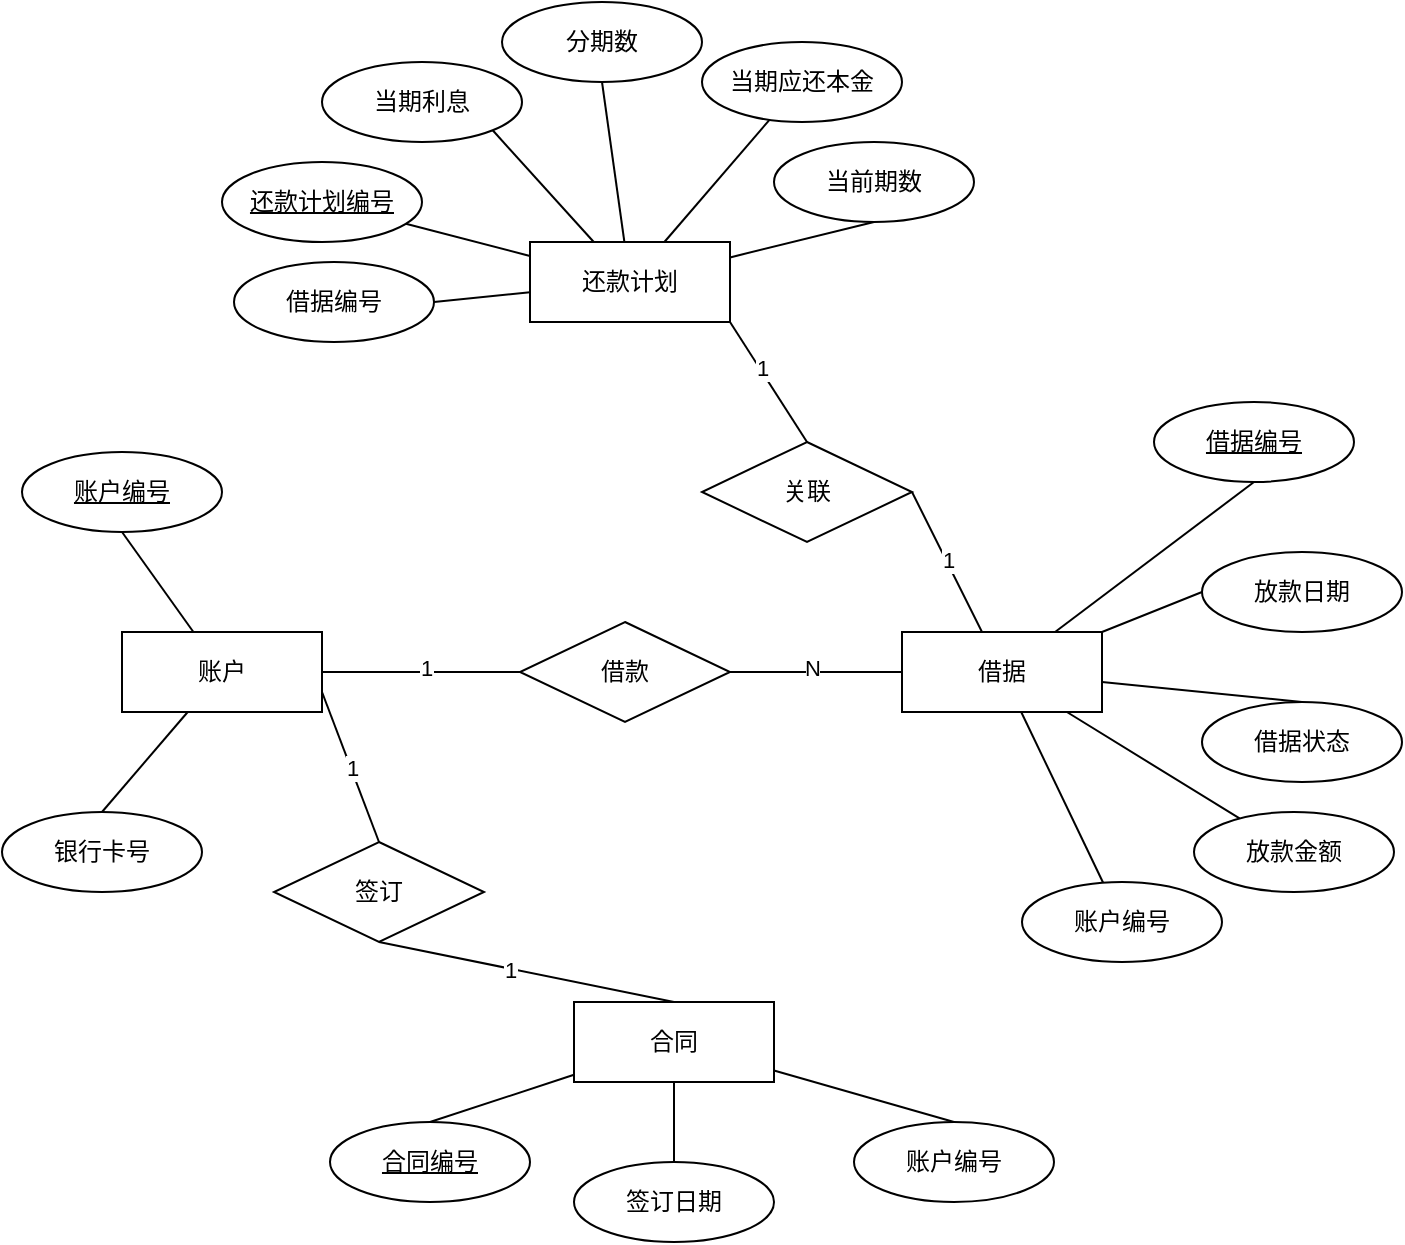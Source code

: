 <mxfile version="21.6.5" type="github">
  <diagram name="第 1 页" id="vjXB-SfW_l7SWCADPFd4">
    <mxGraphModel dx="1166" dy="775" grid="1" gridSize="10" guides="1" tooltips="1" connect="1" arrows="1" fold="1" page="1" pageScale="1" pageWidth="827" pageHeight="1169" math="0" shadow="0">
      <root>
        <mxCell id="0" />
        <mxCell id="1" parent="0" />
        <mxCell id="PWWYntIkdXANuu-mSkj--8" style="rounded=0;orthogonalLoop=1;jettySize=auto;html=1;entryX=0.5;entryY=1;entryDx=0;entryDy=0;endArrow=none;endFill=0;" edge="1" parent="1" source="PWWYntIkdXANuu-mSkj--1" target="PWWYntIkdXANuu-mSkj--5">
          <mxGeometry relative="1" as="geometry" />
        </mxCell>
        <mxCell id="PWWYntIkdXANuu-mSkj--9" style="rounded=0;orthogonalLoop=1;jettySize=auto;html=1;entryX=0.5;entryY=0;entryDx=0;entryDy=0;endArrow=none;endFill=0;" edge="1" parent="1" source="PWWYntIkdXANuu-mSkj--1" target="PWWYntIkdXANuu-mSkj--7">
          <mxGeometry relative="1" as="geometry" />
        </mxCell>
        <mxCell id="PWWYntIkdXANuu-mSkj--49" style="rounded=0;orthogonalLoop=1;jettySize=auto;html=1;entryX=0;entryY=0.5;entryDx=0;entryDy=0;endArrow=none;endFill=0;" edge="1" parent="1" source="PWWYntIkdXANuu-mSkj--1" target="PWWYntIkdXANuu-mSkj--48">
          <mxGeometry relative="1" as="geometry" />
        </mxCell>
        <mxCell id="PWWYntIkdXANuu-mSkj--51" value="1" style="edgeLabel;html=1;align=center;verticalAlign=middle;resizable=0;points=[];" vertex="1" connectable="0" parent="PWWYntIkdXANuu-mSkj--49">
          <mxGeometry x="0.051" y="2" relative="1" as="geometry">
            <mxPoint as="offset" />
          </mxGeometry>
        </mxCell>
        <mxCell id="PWWYntIkdXANuu-mSkj--1" value="账户" style="whiteSpace=wrap;html=1;align=center;" vertex="1" parent="1">
          <mxGeometry x="124" y="455" width="100" height="40" as="geometry" />
        </mxCell>
        <mxCell id="PWWYntIkdXANuu-mSkj--25" style="rounded=0;orthogonalLoop=1;jettySize=auto;html=1;entryX=0.5;entryY=1;entryDx=0;entryDy=0;endArrow=none;endFill=0;" edge="1" parent="1" source="PWWYntIkdXANuu-mSkj--2" target="PWWYntIkdXANuu-mSkj--23">
          <mxGeometry relative="1" as="geometry" />
        </mxCell>
        <mxCell id="PWWYntIkdXANuu-mSkj--26" style="rounded=0;orthogonalLoop=1;jettySize=auto;html=1;entryX=0;entryY=0.5;entryDx=0;entryDy=0;endArrow=none;endFill=0;" edge="1" parent="1" source="PWWYntIkdXANuu-mSkj--2" target="PWWYntIkdXANuu-mSkj--27">
          <mxGeometry relative="1" as="geometry">
            <mxPoint x="694" y="455" as="targetPoint" />
          </mxGeometry>
        </mxCell>
        <mxCell id="PWWYntIkdXANuu-mSkj--29" style="rounded=0;orthogonalLoop=1;jettySize=auto;html=1;entryX=0.5;entryY=0;entryDx=0;entryDy=0;endArrow=none;endFill=0;" edge="1" parent="1" source="PWWYntIkdXANuu-mSkj--2" target="PWWYntIkdXANuu-mSkj--28">
          <mxGeometry relative="1" as="geometry" />
        </mxCell>
        <mxCell id="PWWYntIkdXANuu-mSkj--32" style="rounded=0;orthogonalLoop=1;jettySize=auto;html=1;endArrow=none;endFill=0;" edge="1" parent="1" source="PWWYntIkdXANuu-mSkj--2" target="PWWYntIkdXANuu-mSkj--30">
          <mxGeometry relative="1" as="geometry" />
        </mxCell>
        <mxCell id="PWWYntIkdXANuu-mSkj--34" style="rounded=0;orthogonalLoop=1;jettySize=auto;html=1;endArrow=none;endFill=0;" edge="1" parent="1" source="PWWYntIkdXANuu-mSkj--2" target="PWWYntIkdXANuu-mSkj--33">
          <mxGeometry relative="1" as="geometry" />
        </mxCell>
        <mxCell id="PWWYntIkdXANuu-mSkj--54" style="rounded=0;orthogonalLoop=1;jettySize=auto;html=1;entryX=1;entryY=0.5;entryDx=0;entryDy=0;endArrow=none;endFill=0;" edge="1" parent="1" source="PWWYntIkdXANuu-mSkj--2" target="PWWYntIkdXANuu-mSkj--53">
          <mxGeometry relative="1" as="geometry" />
        </mxCell>
        <mxCell id="PWWYntIkdXANuu-mSkj--60" value="1" style="edgeLabel;html=1;align=center;verticalAlign=middle;resizable=0;points=[];" vertex="1" connectable="0" parent="PWWYntIkdXANuu-mSkj--54">
          <mxGeometry x="0.017" y="-1" relative="1" as="geometry">
            <mxPoint as="offset" />
          </mxGeometry>
        </mxCell>
        <mxCell id="PWWYntIkdXANuu-mSkj--2" value="借据" style="whiteSpace=wrap;html=1;align=center;" vertex="1" parent="1">
          <mxGeometry x="514" y="455" width="100" height="40" as="geometry" />
        </mxCell>
        <mxCell id="PWWYntIkdXANuu-mSkj--15" style="rounded=0;orthogonalLoop=1;jettySize=auto;html=1;endArrow=none;endFill=0;" edge="1" parent="1" source="PWWYntIkdXANuu-mSkj--3" target="PWWYntIkdXANuu-mSkj--10">
          <mxGeometry relative="1" as="geometry" />
        </mxCell>
        <mxCell id="PWWYntIkdXANuu-mSkj--16" style="rounded=0;orthogonalLoop=1;jettySize=auto;html=1;entryX=0.5;entryY=1;entryDx=0;entryDy=0;endArrow=none;endFill=0;" edge="1" parent="1" source="PWWYntIkdXANuu-mSkj--3" target="PWWYntIkdXANuu-mSkj--12">
          <mxGeometry relative="1" as="geometry" />
        </mxCell>
        <mxCell id="PWWYntIkdXANuu-mSkj--17" style="rounded=0;orthogonalLoop=1;jettySize=auto;html=1;endArrow=none;endFill=0;" edge="1" parent="1" source="PWWYntIkdXANuu-mSkj--3" target="PWWYntIkdXANuu-mSkj--14">
          <mxGeometry relative="1" as="geometry" />
        </mxCell>
        <mxCell id="PWWYntIkdXANuu-mSkj--18" style="rounded=0;orthogonalLoop=1;jettySize=auto;html=1;entryX=0.5;entryY=1;entryDx=0;entryDy=0;endArrow=none;endFill=0;" edge="1" parent="1" source="PWWYntIkdXANuu-mSkj--3" target="PWWYntIkdXANuu-mSkj--13">
          <mxGeometry relative="1" as="geometry" />
        </mxCell>
        <mxCell id="PWWYntIkdXANuu-mSkj--20" style="rounded=0;orthogonalLoop=1;jettySize=auto;html=1;entryX=1;entryY=1;entryDx=0;entryDy=0;endArrow=none;endFill=0;" edge="1" parent="1" source="PWWYntIkdXANuu-mSkj--3" target="PWWYntIkdXANuu-mSkj--19">
          <mxGeometry relative="1" as="geometry" />
        </mxCell>
        <mxCell id="PWWYntIkdXANuu-mSkj--57" style="rounded=0;orthogonalLoop=1;jettySize=auto;html=1;entryX=1;entryY=0.5;entryDx=0;entryDy=0;endArrow=none;endFill=0;" edge="1" parent="1" source="PWWYntIkdXANuu-mSkj--3" target="PWWYntIkdXANuu-mSkj--56">
          <mxGeometry relative="1" as="geometry" />
        </mxCell>
        <mxCell id="PWWYntIkdXANuu-mSkj--3" value="还款计划" style="whiteSpace=wrap;html=1;align=center;" vertex="1" parent="1">
          <mxGeometry x="328" y="260" width="100" height="40" as="geometry" />
        </mxCell>
        <mxCell id="PWWYntIkdXANuu-mSkj--5" value="账户编号" style="ellipse;whiteSpace=wrap;html=1;align=center;fontStyle=4;" vertex="1" parent="1">
          <mxGeometry x="74" y="365" width="100" height="40" as="geometry" />
        </mxCell>
        <mxCell id="PWWYntIkdXANuu-mSkj--7" value="银行卡号" style="ellipse;whiteSpace=wrap;html=1;align=center;" vertex="1" parent="1">
          <mxGeometry x="64" y="545" width="100" height="40" as="geometry" />
        </mxCell>
        <mxCell id="PWWYntIkdXANuu-mSkj--10" value="还款计划编号" style="ellipse;whiteSpace=wrap;html=1;align=center;fontStyle=4;" vertex="1" parent="1">
          <mxGeometry x="174" y="220" width="100" height="40" as="geometry" />
        </mxCell>
        <mxCell id="PWWYntIkdXANuu-mSkj--12" value="分期数" style="ellipse;whiteSpace=wrap;html=1;align=center;" vertex="1" parent="1">
          <mxGeometry x="314" y="140" width="100" height="40" as="geometry" />
        </mxCell>
        <mxCell id="PWWYntIkdXANuu-mSkj--13" value="当前期数" style="ellipse;whiteSpace=wrap;html=1;align=center;" vertex="1" parent="1">
          <mxGeometry x="450" y="210" width="100" height="40" as="geometry" />
        </mxCell>
        <mxCell id="PWWYntIkdXANuu-mSkj--14" value="当期应还本金" style="ellipse;whiteSpace=wrap;html=1;align=center;" vertex="1" parent="1">
          <mxGeometry x="414" y="160" width="100" height="40" as="geometry" />
        </mxCell>
        <mxCell id="PWWYntIkdXANuu-mSkj--19" value="当期利息" style="ellipse;whiteSpace=wrap;html=1;align=center;" vertex="1" parent="1">
          <mxGeometry x="224" y="170" width="100" height="40" as="geometry" />
        </mxCell>
        <mxCell id="PWWYntIkdXANuu-mSkj--23" value="借据编号" style="ellipse;whiteSpace=wrap;html=1;align=center;fontStyle=4;" vertex="1" parent="1">
          <mxGeometry x="640" y="340" width="100" height="40" as="geometry" />
        </mxCell>
        <mxCell id="PWWYntIkdXANuu-mSkj--27" value="放款日期" style="ellipse;whiteSpace=wrap;html=1;align=center;" vertex="1" parent="1">
          <mxGeometry x="664" y="415" width="100" height="40" as="geometry" />
        </mxCell>
        <mxCell id="PWWYntIkdXANuu-mSkj--28" value="借据状态" style="ellipse;whiteSpace=wrap;html=1;align=center;" vertex="1" parent="1">
          <mxGeometry x="664" y="490" width="100" height="40" as="geometry" />
        </mxCell>
        <mxCell id="PWWYntIkdXANuu-mSkj--30" value="放款金额" style="ellipse;whiteSpace=wrap;html=1;align=center;" vertex="1" parent="1">
          <mxGeometry x="660" y="545" width="100" height="40" as="geometry" />
        </mxCell>
        <mxCell id="PWWYntIkdXANuu-mSkj--33" value="账户编号" style="ellipse;whiteSpace=wrap;html=1;align=center;" vertex="1" parent="1">
          <mxGeometry x="574" y="580" width="100" height="40" as="geometry" />
        </mxCell>
        <mxCell id="PWWYntIkdXANuu-mSkj--40" style="rounded=0;orthogonalLoop=1;jettySize=auto;html=1;entryX=0.5;entryY=0;entryDx=0;entryDy=0;endArrow=none;endFill=0;" edge="1" parent="1" source="PWWYntIkdXANuu-mSkj--35" target="PWWYntIkdXANuu-mSkj--36">
          <mxGeometry relative="1" as="geometry" />
        </mxCell>
        <mxCell id="PWWYntIkdXANuu-mSkj--41" value="" style="rounded=0;orthogonalLoop=1;jettySize=auto;html=1;endArrow=none;endFill=0;" edge="1" parent="1" source="PWWYntIkdXANuu-mSkj--35" target="PWWYntIkdXANuu-mSkj--39">
          <mxGeometry relative="1" as="geometry" />
        </mxCell>
        <mxCell id="PWWYntIkdXANuu-mSkj--42" style="rounded=0;orthogonalLoop=1;jettySize=auto;html=1;entryX=0.5;entryY=0;entryDx=0;entryDy=0;endArrow=none;endFill=0;" edge="1" parent="1" source="PWWYntIkdXANuu-mSkj--35" target="PWWYntIkdXANuu-mSkj--37">
          <mxGeometry relative="1" as="geometry" />
        </mxCell>
        <mxCell id="PWWYntIkdXANuu-mSkj--44" value="" style="rounded=0;orthogonalLoop=1;jettySize=auto;html=1;endArrow=none;endFill=0;exitX=0.5;exitY=0;exitDx=0;exitDy=0;entryX=0.5;entryY=1;entryDx=0;entryDy=0;" edge="1" parent="1" source="PWWYntIkdXANuu-mSkj--35" target="PWWYntIkdXANuu-mSkj--43">
          <mxGeometry relative="1" as="geometry" />
        </mxCell>
        <mxCell id="PWWYntIkdXANuu-mSkj--46" value="1" style="edgeLabel;html=1;align=center;verticalAlign=middle;resizable=0;points=[];" vertex="1" connectable="0" parent="PWWYntIkdXANuu-mSkj--44">
          <mxGeometry x="0.113" relative="1" as="geometry">
            <mxPoint as="offset" />
          </mxGeometry>
        </mxCell>
        <mxCell id="PWWYntIkdXANuu-mSkj--35" value="合同" style="whiteSpace=wrap;html=1;align=center;" vertex="1" parent="1">
          <mxGeometry x="350" y="640" width="100" height="40" as="geometry" />
        </mxCell>
        <mxCell id="PWWYntIkdXANuu-mSkj--36" value="合同编号" style="ellipse;whiteSpace=wrap;html=1;align=center;fontStyle=4;" vertex="1" parent="1">
          <mxGeometry x="228" y="700" width="100" height="40" as="geometry" />
        </mxCell>
        <mxCell id="PWWYntIkdXANuu-mSkj--37" value="账户编号" style="ellipse;whiteSpace=wrap;html=1;align=center;" vertex="1" parent="1">
          <mxGeometry x="490" y="700" width="100" height="40" as="geometry" />
        </mxCell>
        <mxCell id="PWWYntIkdXANuu-mSkj--39" value="签订日期" style="ellipse;whiteSpace=wrap;html=1;align=center;" vertex="1" parent="1">
          <mxGeometry x="350" y="720" width="100" height="40" as="geometry" />
        </mxCell>
        <mxCell id="PWWYntIkdXANuu-mSkj--45" style="rounded=0;orthogonalLoop=1;jettySize=auto;html=1;entryX=1;entryY=0.75;entryDx=0;entryDy=0;endArrow=none;endFill=0;exitX=0.5;exitY=0;exitDx=0;exitDy=0;" edge="1" parent="1" source="PWWYntIkdXANuu-mSkj--43" target="PWWYntIkdXANuu-mSkj--1">
          <mxGeometry relative="1" as="geometry" />
        </mxCell>
        <mxCell id="PWWYntIkdXANuu-mSkj--47" value="1" style="edgeLabel;html=1;align=center;verticalAlign=middle;resizable=0;points=[];" vertex="1" connectable="0" parent="PWWYntIkdXANuu-mSkj--45">
          <mxGeometry x="-0.009" relative="1" as="geometry">
            <mxPoint as="offset" />
          </mxGeometry>
        </mxCell>
        <mxCell id="PWWYntIkdXANuu-mSkj--43" value="签订" style="shape=rhombus;perimeter=rhombusPerimeter;whiteSpace=wrap;html=1;align=center;" vertex="1" parent="1">
          <mxGeometry x="200" y="560" width="105" height="50" as="geometry" />
        </mxCell>
        <mxCell id="PWWYntIkdXANuu-mSkj--50" style="rounded=0;orthogonalLoop=1;jettySize=auto;html=1;entryX=0;entryY=0.5;entryDx=0;entryDy=0;endArrow=none;endFill=0;" edge="1" parent="1" source="PWWYntIkdXANuu-mSkj--48" target="PWWYntIkdXANuu-mSkj--2">
          <mxGeometry relative="1" as="geometry" />
        </mxCell>
        <mxCell id="PWWYntIkdXANuu-mSkj--52" value="N" style="edgeLabel;html=1;align=center;verticalAlign=middle;resizable=0;points=[];" vertex="1" connectable="0" parent="PWWYntIkdXANuu-mSkj--50">
          <mxGeometry x="-0.046" y="2" relative="1" as="geometry">
            <mxPoint as="offset" />
          </mxGeometry>
        </mxCell>
        <mxCell id="PWWYntIkdXANuu-mSkj--48" value="借款" style="shape=rhombus;perimeter=rhombusPerimeter;whiteSpace=wrap;html=1;align=center;" vertex="1" parent="1">
          <mxGeometry x="323" y="450" width="105" height="50" as="geometry" />
        </mxCell>
        <mxCell id="PWWYntIkdXANuu-mSkj--55" style="rounded=0;orthogonalLoop=1;jettySize=auto;html=1;endArrow=none;endFill=0;exitX=0.5;exitY=0;exitDx=0;exitDy=0;entryX=1;entryY=1;entryDx=0;entryDy=0;" edge="1" parent="1" source="PWWYntIkdXANuu-mSkj--53" target="PWWYntIkdXANuu-mSkj--3">
          <mxGeometry relative="1" as="geometry" />
        </mxCell>
        <mxCell id="PWWYntIkdXANuu-mSkj--59" value="1" style="edgeLabel;html=1;align=center;verticalAlign=middle;resizable=0;points=[];" vertex="1" connectable="0" parent="PWWYntIkdXANuu-mSkj--55">
          <mxGeometry x="0.214" y="-1" relative="1" as="geometry">
            <mxPoint as="offset" />
          </mxGeometry>
        </mxCell>
        <mxCell id="PWWYntIkdXANuu-mSkj--53" value="关联" style="shape=rhombus;perimeter=rhombusPerimeter;whiteSpace=wrap;html=1;align=center;" vertex="1" parent="1">
          <mxGeometry x="414" y="360" width="105" height="50" as="geometry" />
        </mxCell>
        <mxCell id="PWWYntIkdXANuu-mSkj--56" value="借据编号" style="ellipse;whiteSpace=wrap;html=1;align=center;" vertex="1" parent="1">
          <mxGeometry x="180" y="270" width="100" height="40" as="geometry" />
        </mxCell>
      </root>
    </mxGraphModel>
  </diagram>
</mxfile>
